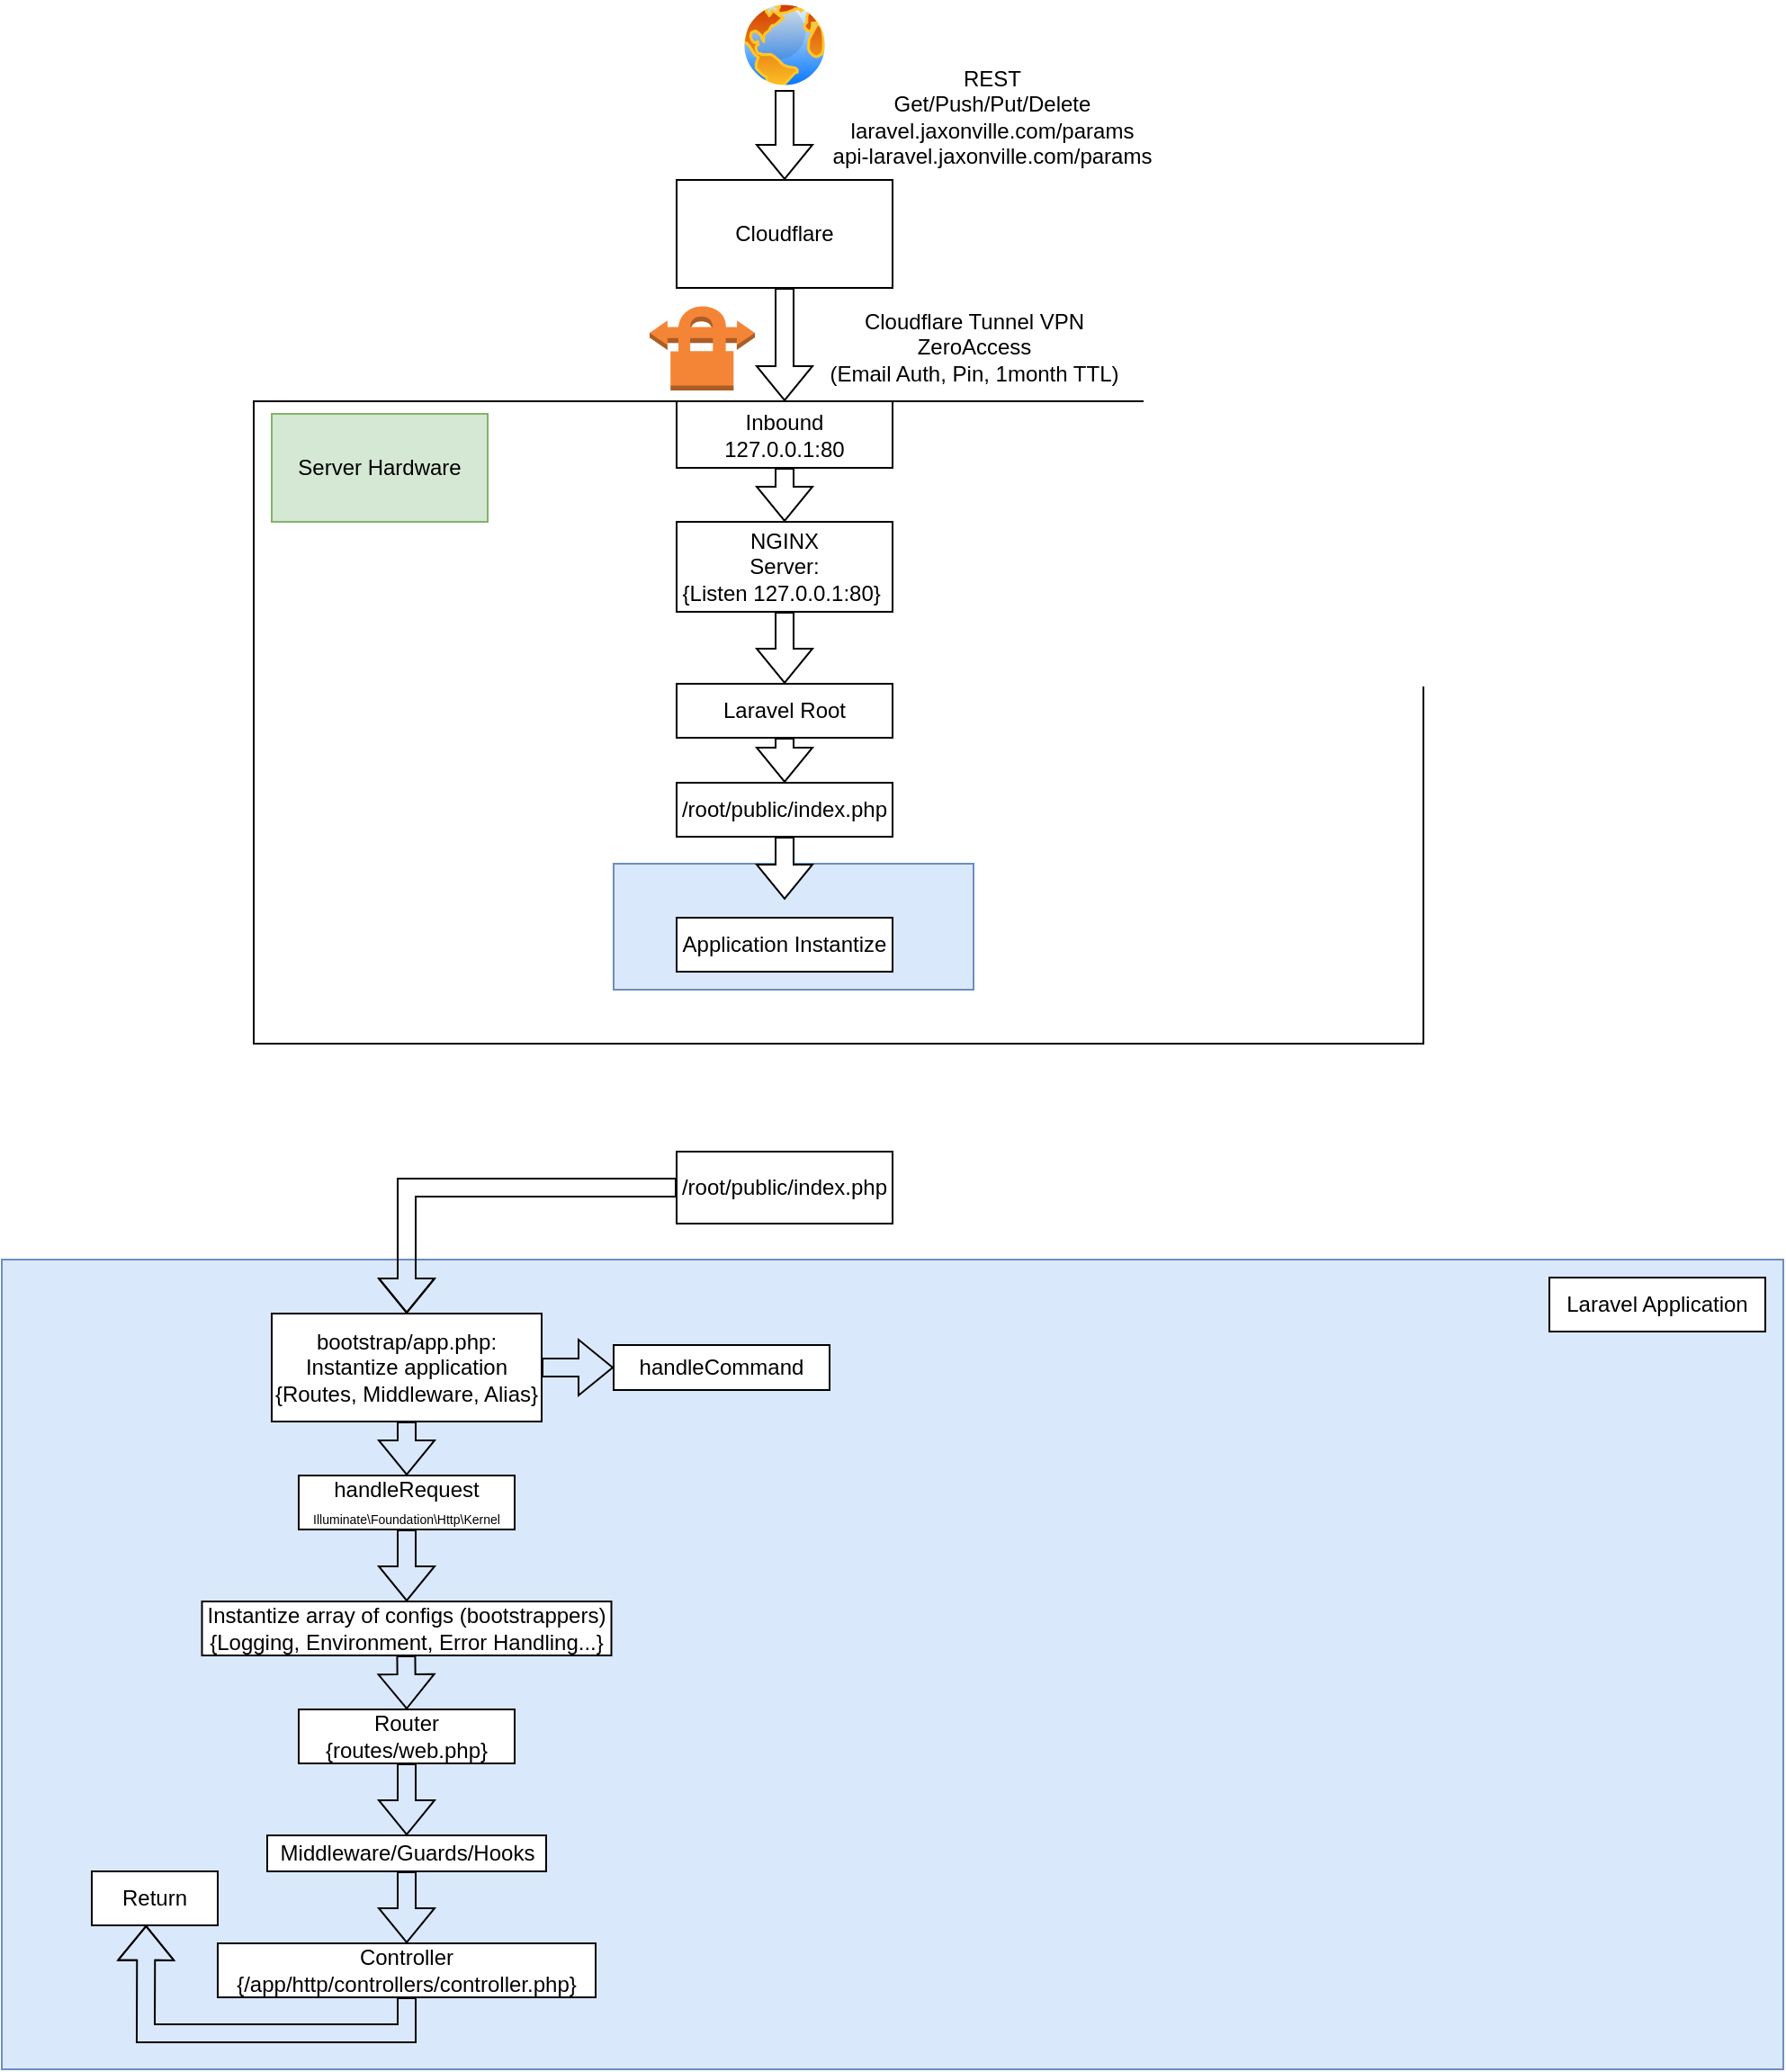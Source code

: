 <mxfile version="28.1.2">
  <diagram name="Page-1" id="hfyP3UAzftVRQnir5xHV">
    <mxGraphModel dx="2031" dy="677" grid="1" gridSize="10" guides="1" tooltips="1" connect="1" arrows="1" fold="1" page="1" pageScale="1" pageWidth="850" pageHeight="1100" math="0" shadow="0">
      <root>
        <mxCell id="0" />
        <mxCell id="1" parent="0" />
        <mxCell id="EL7aKV-9iKLkWUwx_ZyF-10" value="" style="rounded=0;whiteSpace=wrap;html=1;fillColor=none;" vertex="1" parent="1">
          <mxGeometry x="130" y="413" width="650" height="357" as="geometry" />
        </mxCell>
        <mxCell id="EL7aKV-9iKLkWUwx_ZyF-16" value="" style="rounded=0;whiteSpace=wrap;html=1;fillColor=#dae8fc;strokeColor=#6c8ebf;" vertex="1" parent="1">
          <mxGeometry x="330" y="670" width="200" height="70" as="geometry" />
        </mxCell>
        <mxCell id="EL7aKV-9iKLkWUwx_ZyF-1" value="" style="image;aspect=fixed;perimeter=ellipsePerimeter;html=1;align=center;shadow=0;dashed=0;spacingTop=3;image=img/lib/active_directory/internet_globe.svg;" vertex="1" parent="1">
          <mxGeometry x="400" y="190" width="50" height="50" as="geometry" />
        </mxCell>
        <mxCell id="EL7aKV-9iKLkWUwx_ZyF-2" value="Cloudflare" style="rounded=0;whiteSpace=wrap;html=1;" vertex="1" parent="1">
          <mxGeometry x="365" y="290" width="120" height="60" as="geometry" />
        </mxCell>
        <mxCell id="EL7aKV-9iKLkWUwx_ZyF-3" value="" style="shape=flexArrow;endArrow=classic;html=1;rounded=0;exitX=0.5;exitY=1;exitDx=0;exitDy=0;entryX=0.5;entryY=0;entryDx=0;entryDy=0;" edge="1" parent="1" source="EL7aKV-9iKLkWUwx_ZyF-1" target="EL7aKV-9iKLkWUwx_ZyF-2">
          <mxGeometry width="50" height="50" relative="1" as="geometry">
            <mxPoint x="460" y="530" as="sourcePoint" />
            <mxPoint x="510" y="480" as="targetPoint" />
          </mxGeometry>
        </mxCell>
        <mxCell id="EL7aKV-9iKLkWUwx_ZyF-4" value="REST&lt;br&gt;Get/Push/Put/Delete&lt;br&gt;laravel.jaxonville.com/params&lt;br&gt;api-laravel.jaxonville.com/params" style="text;html=1;align=center;verticalAlign=middle;resizable=0;points=[];autosize=1;strokeColor=none;fillColor=none;" vertex="1" parent="1">
          <mxGeometry x="440" y="220" width="200" height="70" as="geometry" />
        </mxCell>
        <mxCell id="EL7aKV-9iKLkWUwx_ZyF-5" value="Inbound&lt;br&gt;127.0.0.1:80" style="rounded=0;whiteSpace=wrap;html=1;" vertex="1" parent="1">
          <mxGeometry x="365" y="413" width="120" height="37" as="geometry" />
        </mxCell>
        <mxCell id="EL7aKV-9iKLkWUwx_ZyF-6" value="" style="shape=flexArrow;endArrow=classic;html=1;rounded=0;exitX=0.5;exitY=1;exitDx=0;exitDy=0;entryX=0.5;entryY=0;entryDx=0;entryDy=0;" edge="1" parent="1" source="EL7aKV-9iKLkWUwx_ZyF-2" target="EL7aKV-9iKLkWUwx_ZyF-5">
          <mxGeometry width="50" height="50" relative="1" as="geometry">
            <mxPoint x="460" y="420" as="sourcePoint" />
            <mxPoint x="510" y="370" as="targetPoint" />
          </mxGeometry>
        </mxCell>
        <mxCell id="EL7aKV-9iKLkWUwx_ZyF-7" value="Cloudflare Tunnel VPN&lt;br&gt;ZeroAccess &lt;br&gt;(Email Auth, Pin, 1month TTL)" style="text;html=1;align=center;verticalAlign=middle;resizable=0;points=[];autosize=1;strokeColor=none;fillColor=none;" vertex="1" parent="1">
          <mxGeometry x="440" y="353" width="180" height="60" as="geometry" />
        </mxCell>
        <mxCell id="EL7aKV-9iKLkWUwx_ZyF-8" value="" style="outlineConnect=0;dashed=0;verticalLabelPosition=bottom;verticalAlign=top;align=center;html=1;shape=mxgraph.aws3.vpn_connection;fillColor=#F58536;gradientColor=none;" vertex="1" parent="1">
          <mxGeometry x="350" y="359" width="58.5" height="48" as="geometry" />
        </mxCell>
        <mxCell id="EL7aKV-9iKLkWUwx_ZyF-11" value="NGINX&lt;br&gt;Server:&lt;br&gt;{Listen 127.0.0.1:80}&amp;nbsp;" style="rounded=0;whiteSpace=wrap;html=1;" vertex="1" parent="1">
          <mxGeometry x="365" y="480" width="120" height="50" as="geometry" />
        </mxCell>
        <mxCell id="EL7aKV-9iKLkWUwx_ZyF-12" value="" style="shape=flexArrow;endArrow=classic;html=1;rounded=0;exitX=0.5;exitY=1;exitDx=0;exitDy=0;entryX=0.5;entryY=0;entryDx=0;entryDy=0;" edge="1" parent="1" source="EL7aKV-9iKLkWUwx_ZyF-5" target="EL7aKV-9iKLkWUwx_ZyF-11">
          <mxGeometry width="50" height="50" relative="1" as="geometry">
            <mxPoint x="450" y="570" as="sourcePoint" />
            <mxPoint x="500" y="520" as="targetPoint" />
          </mxGeometry>
        </mxCell>
        <mxCell id="EL7aKV-9iKLkWUwx_ZyF-13" value="Laravel Root" style="rounded=0;whiteSpace=wrap;html=1;" vertex="1" parent="1">
          <mxGeometry x="365" y="570" width="120" height="30" as="geometry" />
        </mxCell>
        <mxCell id="EL7aKV-9iKLkWUwx_ZyF-14" value="" style="shape=flexArrow;endArrow=classic;html=1;rounded=0;exitX=0.5;exitY=1;exitDx=0;exitDy=0;entryX=0.5;entryY=0;entryDx=0;entryDy=0;" edge="1" parent="1" source="EL7aKV-9iKLkWUwx_ZyF-11" target="EL7aKV-9iKLkWUwx_ZyF-13">
          <mxGeometry width="50" height="50" relative="1" as="geometry">
            <mxPoint x="250" y="570" as="sourcePoint" />
            <mxPoint x="300" y="520" as="targetPoint" />
          </mxGeometry>
        </mxCell>
        <mxCell id="EL7aKV-9iKLkWUwx_ZyF-21" value="" style="edgeStyle=orthogonalEdgeStyle;rounded=0;orthogonalLoop=1;jettySize=auto;html=1;" edge="1" parent="1" source="EL7aKV-9iKLkWUwx_ZyF-15" target="EL7aKV-9iKLkWUwx_ZyF-13">
          <mxGeometry relative="1" as="geometry" />
        </mxCell>
        <mxCell id="EL7aKV-9iKLkWUwx_ZyF-15" value="/root/public/index.php" style="rounded=0;whiteSpace=wrap;html=1;" vertex="1" parent="1">
          <mxGeometry x="365" y="625" width="120" height="30" as="geometry" />
        </mxCell>
        <mxCell id="EL7aKV-9iKLkWUwx_ZyF-19" value="Server Hardware" style="rounded=0;whiteSpace=wrap;html=1;fillColor=#d5e8d4;strokeColor=#82b366;" vertex="1" parent="1">
          <mxGeometry x="140" y="420" width="120" height="60" as="geometry" />
        </mxCell>
        <mxCell id="EL7aKV-9iKLkWUwx_ZyF-17" value="" style="shape=flexArrow;endArrow=classic;html=1;rounded=0;exitX=0.5;exitY=1;exitDx=0;exitDy=0;entryX=0.5;entryY=0;entryDx=0;entryDy=0;fillColor=default;" edge="1" parent="1" source="EL7aKV-9iKLkWUwx_ZyF-13" target="EL7aKV-9iKLkWUwx_ZyF-15">
          <mxGeometry width="50" height="50" relative="1" as="geometry">
            <mxPoint x="210" y="580" as="sourcePoint" />
            <mxPoint x="260" y="530" as="targetPoint" />
          </mxGeometry>
        </mxCell>
        <mxCell id="EL7aKV-9iKLkWUwx_ZyF-24" value="" style="shape=flexArrow;endArrow=classic;html=1;rounded=0;exitX=0.5;exitY=1;exitDx=0;exitDy=0;entryX=0.5;entryY=0;entryDx=0;entryDy=0;fillColor=default;" edge="1" parent="1" source="EL7aKV-9iKLkWUwx_ZyF-15">
          <mxGeometry width="50" height="50" relative="1" as="geometry">
            <mxPoint x="460" y="760" as="sourcePoint" />
            <mxPoint x="425" y="690" as="targetPoint" />
          </mxGeometry>
        </mxCell>
        <mxCell id="EL7aKV-9iKLkWUwx_ZyF-25" value="" style="rounded=0;whiteSpace=wrap;html=1;fillColor=#dae8fc;strokeColor=#6c8ebf;" vertex="1" parent="1">
          <mxGeometry x="-10" y="890" width="990" height="450" as="geometry" />
        </mxCell>
        <mxCell id="EL7aKV-9iKLkWUwx_ZyF-26" value="Laravel Application" style="rounded=0;whiteSpace=wrap;html=1;" vertex="1" parent="1">
          <mxGeometry x="850" y="900" width="120" height="30" as="geometry" />
        </mxCell>
        <mxCell id="EL7aKV-9iKLkWUwx_ZyF-27" value="Application Instantize" style="rounded=0;whiteSpace=wrap;html=1;" vertex="1" parent="1">
          <mxGeometry x="365" y="700" width="120" height="30" as="geometry" />
        </mxCell>
        <mxCell id="EL7aKV-9iKLkWUwx_ZyF-28" value="/root/public/index.php" style="rounded=0;whiteSpace=wrap;html=1;" vertex="1" parent="1">
          <mxGeometry x="365" y="830" width="120" height="40" as="geometry" />
        </mxCell>
        <mxCell id="EL7aKV-9iKLkWUwx_ZyF-29" value="bootstrap/app.php:&lt;div&gt;Instantize application&lt;br&gt;{Routes, Middleware, Alias}&lt;/div&gt;" style="rounded=0;whiteSpace=wrap;html=1;" vertex="1" parent="1">
          <mxGeometry x="140" y="920" width="150" height="60" as="geometry" />
        </mxCell>
        <mxCell id="EL7aKV-9iKLkWUwx_ZyF-30" value="" style="shape=flexArrow;endArrow=classic;html=1;rounded=0;entryX=0.5;entryY=0;entryDx=0;entryDy=0;exitX=0;exitY=0.5;exitDx=0;exitDy=0;" edge="1" parent="1" source="EL7aKV-9iKLkWUwx_ZyF-28" target="EL7aKV-9iKLkWUwx_ZyF-29">
          <mxGeometry width="50" height="50" relative="1" as="geometry">
            <mxPoint x="150" y="860" as="sourcePoint" />
            <mxPoint x="200" y="810" as="targetPoint" />
            <Array as="points">
              <mxPoint x="215" y="850" />
            </Array>
          </mxGeometry>
        </mxCell>
        <mxCell id="EL7aKV-9iKLkWUwx_ZyF-31" value="handleRequest&lt;br&gt;&lt;span style=&quot;text-align: left;&quot;&gt;&lt;font style=&quot;font-size: 7px;&quot;&gt;Illuminate\Foundation\Http\Kernel&lt;/font&gt;&lt;/span&gt;" style="rounded=0;whiteSpace=wrap;html=1;" vertex="1" parent="1">
          <mxGeometry x="155" y="1010" width="120" height="30" as="geometry" />
        </mxCell>
        <mxCell id="EL7aKV-9iKLkWUwx_ZyF-32" value="handleCommand" style="rounded=0;whiteSpace=wrap;html=1;" vertex="1" parent="1">
          <mxGeometry x="330" y="937.5" width="120" height="25" as="geometry" />
        </mxCell>
        <mxCell id="EL7aKV-9iKLkWUwx_ZyF-33" value="" style="shape=flexArrow;endArrow=classic;html=1;rounded=0;exitX=0.5;exitY=1;exitDx=0;exitDy=0;entryX=0.5;entryY=0;entryDx=0;entryDy=0;" edge="1" parent="1" source="EL7aKV-9iKLkWUwx_ZyF-29" target="EL7aKV-9iKLkWUwx_ZyF-31">
          <mxGeometry width="50" height="50" relative="1" as="geometry">
            <mxPoint x="20" y="1000" as="sourcePoint" />
            <mxPoint x="70" y="950" as="targetPoint" />
          </mxGeometry>
        </mxCell>
        <mxCell id="EL7aKV-9iKLkWUwx_ZyF-34" value="" style="shape=flexArrow;endArrow=classic;html=1;rounded=0;exitX=1;exitY=0.5;exitDx=0;exitDy=0;entryX=0;entryY=0.5;entryDx=0;entryDy=0;" edge="1" parent="1" source="EL7aKV-9iKLkWUwx_ZyF-29" target="EL7aKV-9iKLkWUwx_ZyF-32">
          <mxGeometry width="50" height="50" relative="1" as="geometry">
            <mxPoint x="430" y="1010" as="sourcePoint" />
            <mxPoint x="480" y="960" as="targetPoint" />
          </mxGeometry>
        </mxCell>
        <mxCell id="EL7aKV-9iKLkWUwx_ZyF-35" value="" style="shape=flexArrow;endArrow=classic;html=1;rounded=0;exitX=0.5;exitY=1;exitDx=0;exitDy=0;entryX=0.5;entryY=0;entryDx=0;entryDy=0;" edge="1" parent="1" source="EL7aKV-9iKLkWUwx_ZyF-31" target="EL7aKV-9iKLkWUwx_ZyF-36">
          <mxGeometry width="50" height="50" relative="1" as="geometry">
            <mxPoint x="250" y="1120" as="sourcePoint" />
            <mxPoint x="300" y="1070" as="targetPoint" />
          </mxGeometry>
        </mxCell>
        <mxCell id="EL7aKV-9iKLkWUwx_ZyF-36" value="Instantize array of configs (bootstrappers)&lt;br&gt;{Logging, Environment, Error Handling...}" style="rounded=0;whiteSpace=wrap;html=1;" vertex="1" parent="1">
          <mxGeometry x="101.25" y="1080" width="227.5" height="30" as="geometry" />
        </mxCell>
        <mxCell id="EL7aKV-9iKLkWUwx_ZyF-37" value="Router&lt;br&gt;{routes/web.php}" style="rounded=0;whiteSpace=wrap;html=1;" vertex="1" parent="1">
          <mxGeometry x="155" y="1140" width="120" height="30" as="geometry" />
        </mxCell>
        <mxCell id="EL7aKV-9iKLkWUwx_ZyF-38" value="" style="shape=flexArrow;endArrow=classic;html=1;rounded=0;exitX=0.5;exitY=1;exitDx=0;exitDy=0;entryX=0.5;entryY=0;entryDx=0;entryDy=0;" edge="1" parent="1" target="EL7aKV-9iKLkWUwx_ZyF-37">
          <mxGeometry width="50" height="50" relative="1" as="geometry">
            <mxPoint x="214.71" y="1110" as="sourcePoint" />
            <mxPoint x="214.71" y="1150" as="targetPoint" />
          </mxGeometry>
        </mxCell>
        <mxCell id="EL7aKV-9iKLkWUwx_ZyF-39" value="Middleware/Guards/Hooks" style="rounded=0;whiteSpace=wrap;html=1;" vertex="1" parent="1">
          <mxGeometry x="137.5" y="1210" width="155" height="20" as="geometry" />
        </mxCell>
        <mxCell id="EL7aKV-9iKLkWUwx_ZyF-40" value="" style="shape=flexArrow;endArrow=classic;html=1;rounded=0;exitX=0.5;exitY=1;exitDx=0;exitDy=0;entryX=0.5;entryY=0;entryDx=0;entryDy=0;" edge="1" parent="1" source="EL7aKV-9iKLkWUwx_ZyF-37" target="EL7aKV-9iKLkWUwx_ZyF-39">
          <mxGeometry width="50" height="50" relative="1" as="geometry">
            <mxPoint x="160" y="1250" as="sourcePoint" />
            <mxPoint x="210" y="1200" as="targetPoint" />
          </mxGeometry>
        </mxCell>
        <mxCell id="EL7aKV-9iKLkWUwx_ZyF-41" value="Controller&lt;br&gt;{/app/http/controllers/controller.php}" style="rounded=0;whiteSpace=wrap;html=1;" vertex="1" parent="1">
          <mxGeometry x="110" y="1270" width="210" height="30" as="geometry" />
        </mxCell>
        <mxCell id="EL7aKV-9iKLkWUwx_ZyF-43" value="" style="shape=flexArrow;endArrow=classic;html=1;rounded=0;exitX=0.5;exitY=1;exitDx=0;exitDy=0;entryX=0.5;entryY=0;entryDx=0;entryDy=0;" edge="1" parent="1" source="EL7aKV-9iKLkWUwx_ZyF-39" target="EL7aKV-9iKLkWUwx_ZyF-41">
          <mxGeometry width="50" height="50" relative="1" as="geometry">
            <mxPoint x="214.71" y="1210" as="sourcePoint" />
            <mxPoint x="214.71" y="1240" as="targetPoint" />
          </mxGeometry>
        </mxCell>
        <mxCell id="EL7aKV-9iKLkWUwx_ZyF-45" value="" style="shape=flexArrow;endArrow=classic;html=1;rounded=0;exitX=0.5;exitY=1;exitDx=0;exitDy=0;entryX=0.081;entryY=0.822;entryDx=0;entryDy=0;entryPerimeter=0;" edge="1" parent="1" source="EL7aKV-9iKLkWUwx_ZyF-41" target="EL7aKV-9iKLkWUwx_ZyF-25">
          <mxGeometry width="50" height="50" relative="1" as="geometry">
            <mxPoint x="70" y="1230" as="sourcePoint" />
            <mxPoint x="120" y="1180" as="targetPoint" />
            <Array as="points">
              <mxPoint x="215" y="1320" />
              <mxPoint x="70" y="1320" />
            </Array>
          </mxGeometry>
        </mxCell>
        <mxCell id="EL7aKV-9iKLkWUwx_ZyF-46" value="Return" style="rounded=0;whiteSpace=wrap;html=1;" vertex="1" parent="1">
          <mxGeometry x="40" y="1230" width="70" height="30" as="geometry" />
        </mxCell>
      </root>
    </mxGraphModel>
  </diagram>
</mxfile>
